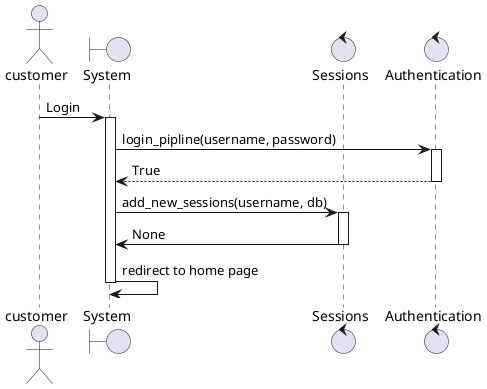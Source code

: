 @startuml login
actor customer
boundary "System" as system
control "Sessions" as sessions
control "Authentication" as auth
customer -> system: Login
activate system
system -> auth: login_pipline(username, password)
activate auth
auth --> system: True
deactivate auth
system -> sessions: add_new_sessions(username, db)
activate sessions
sessions -> system: None
deactivate sessions
system -> system: redirect to home page
deactivate system
@enduml 
